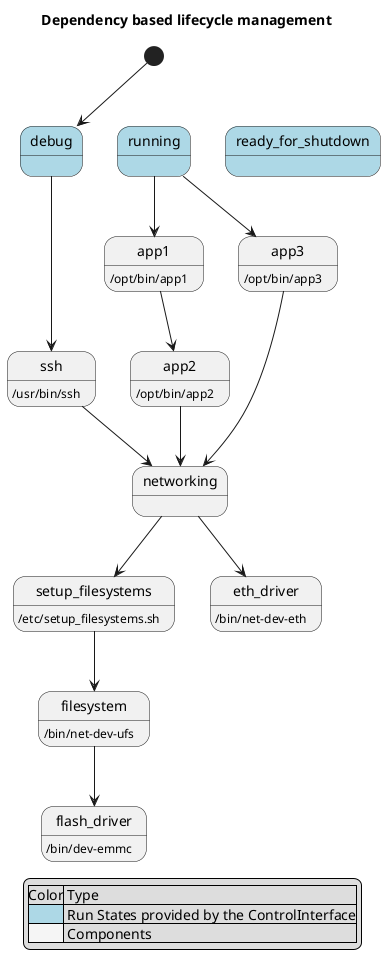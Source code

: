 @startuml
  title Dependency based lifecycle management

  state debug #lightblue
  state running #lightblue
  state ready_for_shutdown #lightblue

  state app1: /opt/bin/app1
  state app2: /opt/bin/app2
  state app3: /opt/bin/app3

  state ssh: /usr/bin/ssh
  state setup_filesystems: /etc/setup_filesystems.sh
  state eth_driver: /bin/net-dev-eth
  state filesystem: /bin/net-dev-ufs
  state flash_driver: /bin/dev-emmc

  [*] --> debug
  [*] -[hidden]-> running
  [*] -[hidden]-> ready_for_shutdown


  running --> app1
  app1 --> app2
  app2 --> networking
  running --> app3
  app3 --> networking

  debug --> ssh
  ssh --> networking
  networking --> setup_filesystems
  setup_filesystems --> filesystem
  networking --> eth_driver
  filesystem --> flash_driver

  legend right
      |Color| Type |
      |<#lightblue>| Run States provided by the ControlInterface|
      |<#WhiteSmoke>| Components |
  endlegend
@enduml

